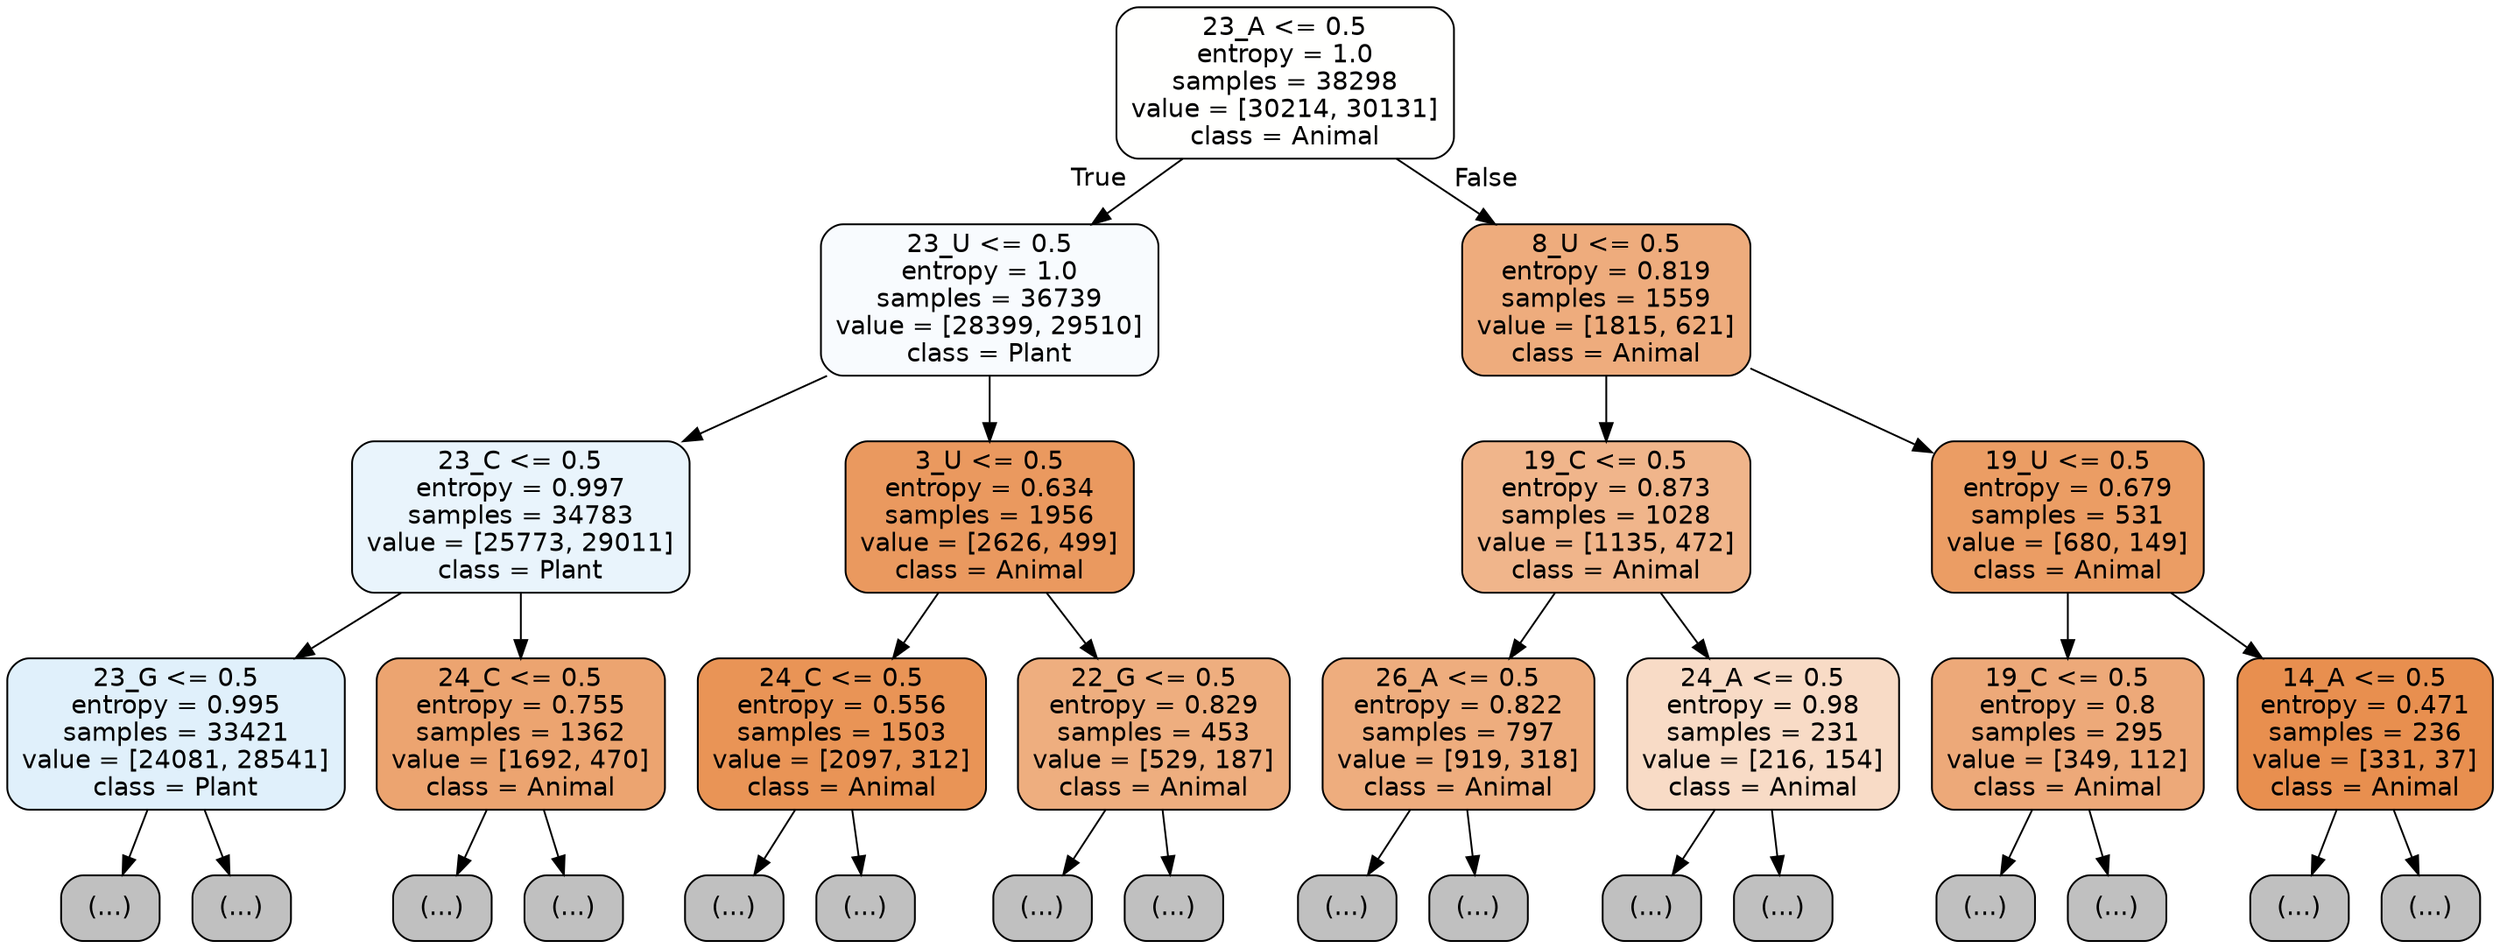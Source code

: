 digraph Tree {
node [shape=box, style="filled, rounded", color="black", fontname="helvetica"] ;
edge [fontname="helvetica"] ;
0 [label="23_A <= 0.5\nentropy = 1.0\nsamples = 38298\nvalue = [30214, 30131]\nclass = Animal", fillcolor="#fffffe"] ;
1 [label="23_U <= 0.5\nentropy = 1.0\nsamples = 36739\nvalue = [28399, 29510]\nclass = Plant", fillcolor="#f8fbfe"] ;
0 -> 1 [labeldistance=2.5, labelangle=45, headlabel="True"] ;
2 [label="23_C <= 0.5\nentropy = 0.997\nsamples = 34783\nvalue = [25773, 29011]\nclass = Plant", fillcolor="#e9f4fc"] ;
1 -> 2 ;
3 [label="23_G <= 0.5\nentropy = 0.995\nsamples = 33421\nvalue = [24081, 28541]\nclass = Plant", fillcolor="#e0f0fb"] ;
2 -> 3 ;
4 [label="(...)", fillcolor="#C0C0C0"] ;
3 -> 4 ;
14043 [label="(...)", fillcolor="#C0C0C0"] ;
3 -> 14043 ;
14822 [label="24_C <= 0.5\nentropy = 0.755\nsamples = 1362\nvalue = [1692, 470]\nclass = Animal", fillcolor="#eca470"] ;
2 -> 14822 ;
14823 [label="(...)", fillcolor="#C0C0C0"] ;
14822 -> 14823 ;
15402 [label="(...)", fillcolor="#C0C0C0"] ;
14822 -> 15402 ;
15491 [label="3_U <= 0.5\nentropy = 0.634\nsamples = 1956\nvalue = [2626, 499]\nclass = Animal", fillcolor="#ea995f"] ;
1 -> 15491 ;
15492 [label="24_C <= 0.5\nentropy = 0.556\nsamples = 1503\nvalue = [2097, 312]\nclass = Animal", fillcolor="#e99456"] ;
15491 -> 15492 ;
15493 [label="(...)", fillcolor="#C0C0C0"] ;
15492 -> 15493 ;
15944 [label="(...)", fillcolor="#C0C0C0"] ;
15492 -> 15944 ;
16013 [label="22_G <= 0.5\nentropy = 0.829\nsamples = 453\nvalue = [529, 187]\nclass = Animal", fillcolor="#eeae7f"] ;
15491 -> 16013 ;
16014 [label="(...)", fillcolor="#C0C0C0"] ;
16013 -> 16014 ;
16149 [label="(...)", fillcolor="#C0C0C0"] ;
16013 -> 16149 ;
16214 [label="8_U <= 0.5\nentropy = 0.819\nsamples = 1559\nvalue = [1815, 621]\nclass = Animal", fillcolor="#eeac7d"] ;
0 -> 16214 [labeldistance=2.5, labelangle=-45, headlabel="False"] ;
16215 [label="19_C <= 0.5\nentropy = 0.873\nsamples = 1028\nvalue = [1135, 472]\nclass = Animal", fillcolor="#f0b58b"] ;
16214 -> 16215 ;
16216 [label="26_A <= 0.5\nentropy = 0.822\nsamples = 797\nvalue = [919, 318]\nclass = Animal", fillcolor="#eead7e"] ;
16215 -> 16216 ;
16217 [label="(...)", fillcolor="#C0C0C0"] ;
16216 -> 16217 ;
16604 [label="(...)", fillcolor="#C0C0C0"] ;
16216 -> 16604 ;
16605 [label="24_A <= 0.5\nentropy = 0.98\nsamples = 231\nvalue = [216, 154]\nclass = Animal", fillcolor="#f8dbc6"] ;
16215 -> 16605 ;
16606 [label="(...)", fillcolor="#C0C0C0"] ;
16605 -> 16606 ;
16763 [label="(...)", fillcolor="#C0C0C0"] ;
16605 -> 16763 ;
16770 [label="19_U <= 0.5\nentropy = 0.679\nsamples = 531\nvalue = [680, 149]\nclass = Animal", fillcolor="#eb9d64"] ;
16214 -> 16770 ;
16771 [label="19_C <= 0.5\nentropy = 0.8\nsamples = 295\nvalue = [349, 112]\nclass = Animal", fillcolor="#eda979"] ;
16770 -> 16771 ;
16772 [label="(...)", fillcolor="#C0C0C0"] ;
16771 -> 16772 ;
16881 [label="(...)", fillcolor="#C0C0C0"] ;
16771 -> 16881 ;
16924 [label="14_A <= 0.5\nentropy = 0.471\nsamples = 236\nvalue = [331, 37]\nclass = Animal", fillcolor="#e88f4f"] ;
16770 -> 16924 ;
16925 [label="(...)", fillcolor="#C0C0C0"] ;
16924 -> 16925 ;
16964 [label="(...)", fillcolor="#C0C0C0"] ;
16924 -> 16964 ;
}